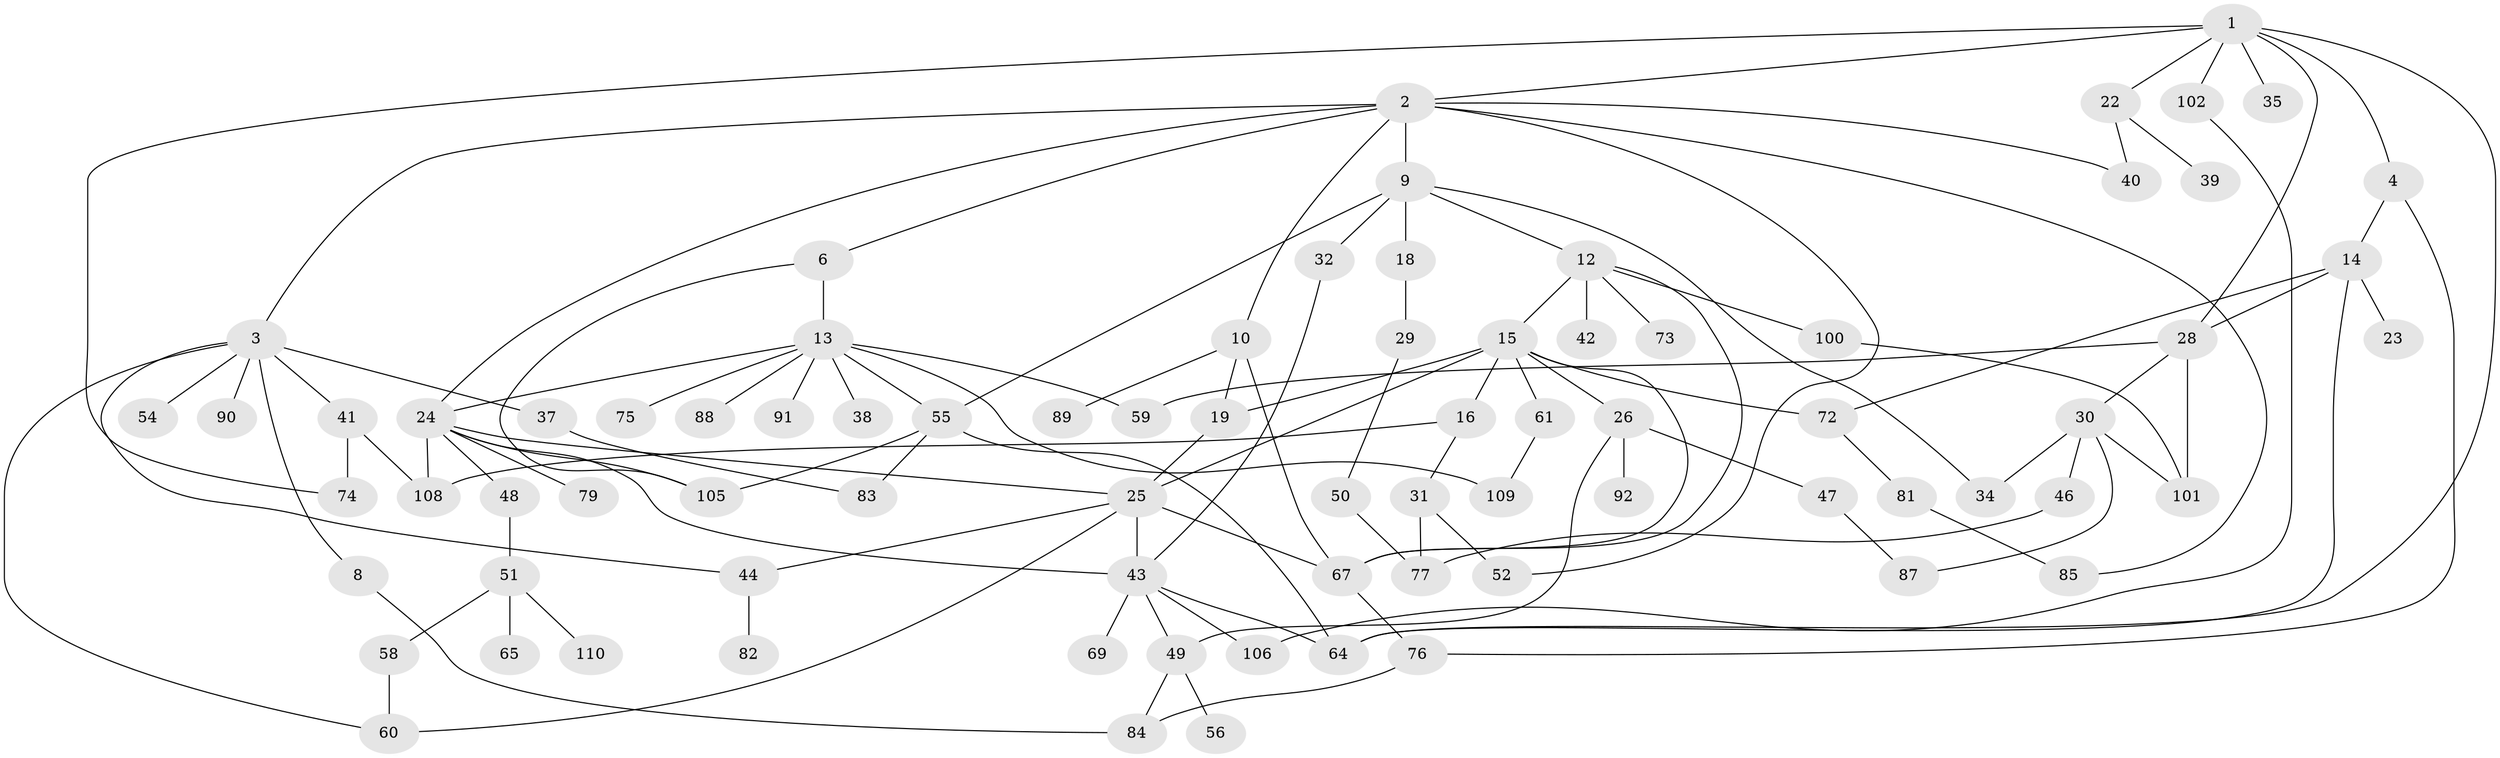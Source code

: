 // original degree distribution, {7: 0.017391304347826087, 5: 0.0782608695652174, 3: 0.24347826086956523, 6: 0.043478260869565216, 2: 0.3130434782608696, 4: 0.08695652173913043, 1: 0.21739130434782608}
// Generated by graph-tools (version 1.1) at 2025/41/03/06/25 10:41:27]
// undirected, 79 vertices, 118 edges
graph export_dot {
graph [start="1"]
  node [color=gray90,style=filled];
  1 [super="+66"];
  2 [super="+5"];
  3 [super="+7"];
  4;
  6;
  8 [super="+36"];
  9 [super="+11"];
  10;
  12 [super="+20"];
  13 [super="+21"];
  14 [super="+45"];
  15 [super="+17"];
  16 [super="+57"];
  18;
  19 [super="+78"];
  22;
  23 [super="+96"];
  24 [super="+107"];
  25 [super="+27"];
  26 [super="+71"];
  28 [super="+63"];
  29;
  30 [super="+33"];
  31 [super="+103"];
  32;
  34;
  35;
  37 [super="+95"];
  38;
  39;
  40 [super="+98"];
  41 [super="+62"];
  42;
  43 [super="+86"];
  44;
  46 [super="+113"];
  47 [super="+93"];
  48 [super="+68"];
  49 [super="+53"];
  50;
  51 [super="+70"];
  52;
  54;
  55 [super="+111"];
  56;
  58 [super="+114"];
  59;
  60;
  61;
  64 [super="+94"];
  65;
  67 [super="+80"];
  69;
  72;
  73;
  74 [super="+112"];
  75;
  76 [super="+115"];
  77 [super="+97"];
  79;
  81;
  82;
  83 [super="+104"];
  84 [super="+99"];
  85;
  87;
  88;
  89;
  90;
  91;
  92;
  100;
  101;
  102;
  105;
  106;
  108;
  109;
  110;
  1 -- 2;
  1 -- 4;
  1 -- 22;
  1 -- 28;
  1 -- 35;
  1 -- 64;
  1 -- 74;
  1 -- 102;
  2 -- 3;
  2 -- 10;
  2 -- 40;
  2 -- 52;
  2 -- 85;
  2 -- 6;
  2 -- 24;
  2 -- 9;
  3 -- 41;
  3 -- 54;
  3 -- 60;
  3 -- 37;
  3 -- 8;
  3 -- 90;
  3 -- 44;
  4 -- 14;
  4 -- 76;
  6 -- 13;
  6 -- 105;
  8 -- 84;
  9 -- 18;
  9 -- 32;
  9 -- 34;
  9 -- 12;
  9 -- 55;
  10 -- 67;
  10 -- 89;
  10 -- 19;
  12 -- 15;
  12 -- 100;
  12 -- 42 [weight=2];
  12 -- 73;
  12 -- 67;
  13 -- 88;
  13 -- 91;
  13 -- 109;
  13 -- 59;
  13 -- 38;
  13 -- 55;
  13 -- 24;
  13 -- 75;
  14 -- 23;
  14 -- 64;
  14 -- 72;
  14 -- 28;
  15 -- 16;
  15 -- 26;
  15 -- 25;
  15 -- 67;
  15 -- 19;
  15 -- 72;
  15 -- 61;
  16 -- 31;
  16 -- 108;
  18 -- 29;
  19 -- 25;
  22 -- 39;
  22 -- 40;
  24 -- 25;
  24 -- 48;
  24 -- 79;
  24 -- 108;
  24 -- 105;
  24 -- 43;
  25 -- 44;
  25 -- 43;
  25 -- 60;
  25 -- 67;
  26 -- 47;
  26 -- 92;
  26 -- 49;
  28 -- 30;
  28 -- 59;
  28 -- 101;
  29 -- 50;
  30 -- 87;
  30 -- 101;
  30 -- 46;
  30 -- 34;
  31 -- 52;
  31 -- 77;
  32 -- 43;
  37 -- 83;
  41 -- 74;
  41 -- 108;
  43 -- 49;
  43 -- 69;
  43 -- 64;
  43 -- 106;
  44 -- 82;
  46 -- 77;
  47 -- 87;
  48 -- 51;
  49 -- 56;
  49 -- 84;
  50 -- 77;
  51 -- 58;
  51 -- 65;
  51 -- 110;
  55 -- 105;
  55 -- 83;
  55 -- 64;
  58 -- 60;
  61 -- 109;
  67 -- 76;
  72 -- 81;
  76 -- 84;
  81 -- 85;
  100 -- 101;
  102 -- 106;
}

